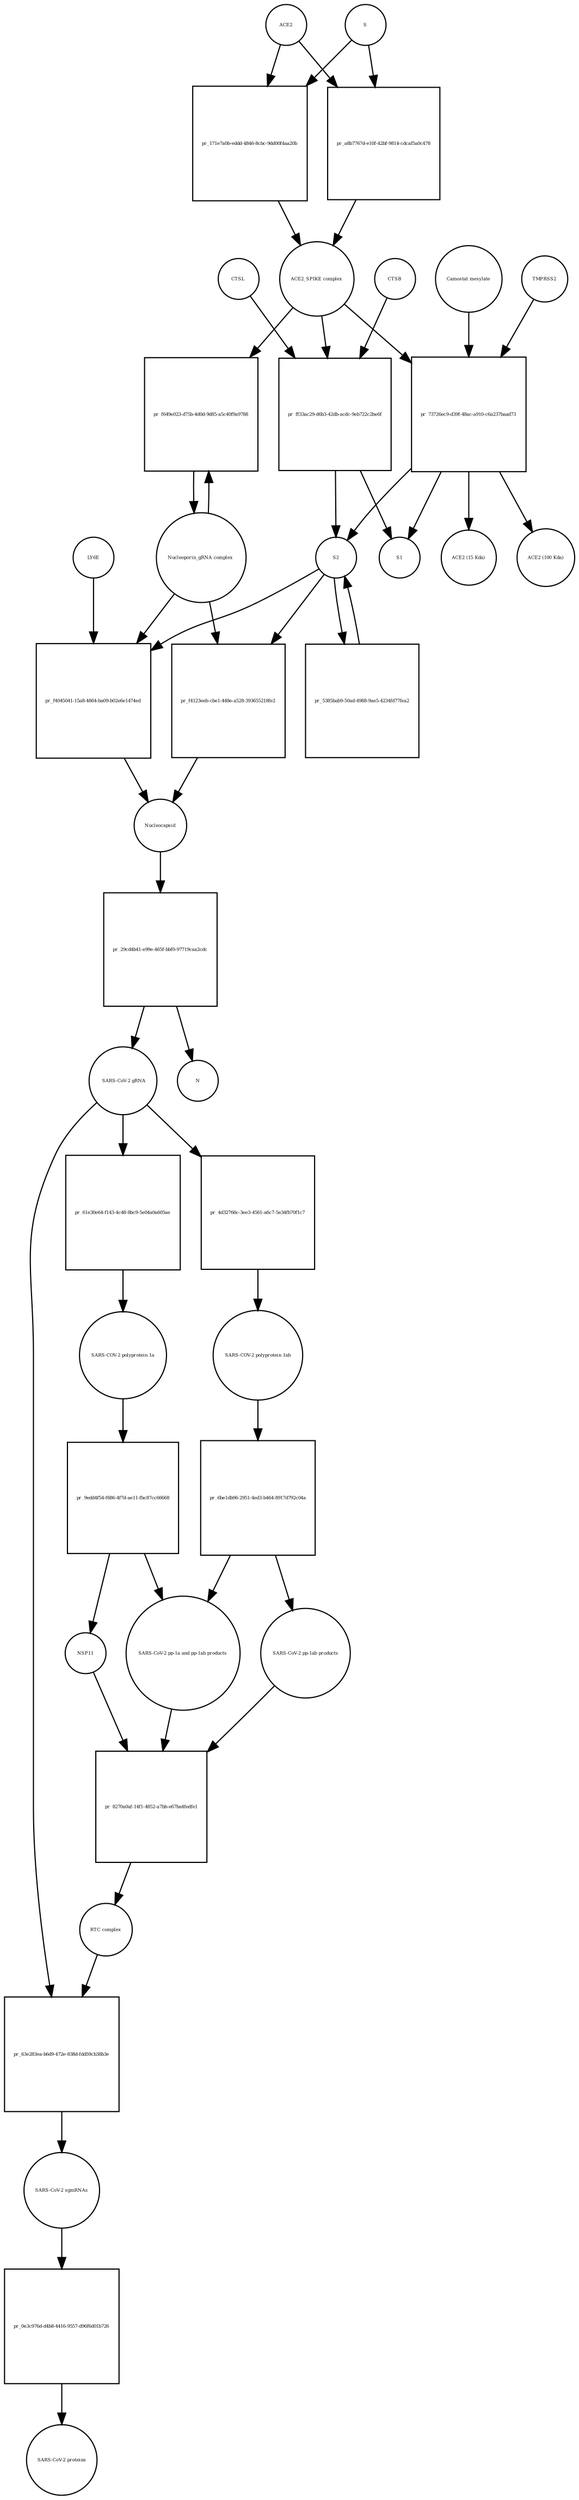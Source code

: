 strict digraph  {
ACE2 [annotation="", bipartite=0, cls=macromolecule, fontsize=4, label=ACE2, shape=circle];
"pr_171e7a0b-eddd-4846-8cbc-9dd00f4aa20b" [annotation="", bipartite=1, cls=process, fontsize=4, label="pr_171e7a0b-eddd-4846-8cbc-9dd00f4aa20b", shape=square];
"ACE2_SPIKE complex" [annotation="", bipartite=0, cls=complex, fontsize=4, label="ACE2_SPIKE complex", shape=circle];
S [annotation="", bipartite=0, cls="macromolecule multimer", fontsize=4, label=S, shape=circle];
"Nucleoporin_gRNA complex " [annotation="", bipartite=0, cls=complex, fontsize=4, label="Nucleoporin_gRNA complex ", shape=circle];
"pr_f649e023-d75b-4d0d-9d85-a5c40f9a9788" [annotation="", bipartite=1, cls=process, fontsize=4, label="pr_f649e023-d75b-4d0d-9d85-a5c40f9a9788", shape=square];
"pr_ff33ac29-d6b3-42db-acdc-9eb722c2be6f" [annotation="", bipartite=1, cls=process, fontsize=4, label="pr_ff33ac29-d6b3-42db-acdc-9eb722c2be6f", shape=square];
S2 [annotation="", bipartite=0, cls=macromolecule, fontsize=4, label=S2, shape=circle];
CTSB [annotation="", bipartite=0, cls=macromolecule, fontsize=4, label=CTSB, shape=circle];
CTSL [annotation="", bipartite=0, cls=macromolecule, fontsize=4, label=CTSL, shape=circle];
S1 [annotation="", bipartite=0, cls=macromolecule, fontsize=4, label=S1, shape=circle];
"pr_73726ec9-d39f-48ac-a910-c6a237baad73" [annotation="", bipartite=1, cls=process, fontsize=4, label="pr_73726ec9-d39f-48ac-a910-c6a237baad73", shape=square];
TMPRSS2 [annotation="", bipartite=0, cls=macromolecule, fontsize=4, label=TMPRSS2, shape=circle];
"Camostat mesylate" [annotation="urn_miriam_pubchem.compound_2536", bipartite=0, cls="simple chemical", fontsize=4, label="Camostat mesylate", shape=circle];
"ACE2 (15 Kda)" [annotation="", bipartite=0, cls=macromolecule, fontsize=4, label="ACE2 (15 Kda)", shape=circle];
"ACE2 (100 Kda)" [annotation="", bipartite=0, cls=macromolecule, fontsize=4, label="ACE2 (100 Kda)", shape=circle];
"pr_a8b7767d-e10f-42bf-9814-cdcaf5a0c478" [annotation="", bipartite=1, cls=process, fontsize=4, label="pr_a8b7767d-e10f-42bf-9814-cdcaf5a0c478", shape=square];
"pr_f4045041-15a8-4864-ba09-b02e6e1474ed" [annotation="", bipartite=1, cls=process, fontsize=4, label="pr_f4045041-15a8-4864-ba09-b02e6e1474ed", shape=square];
Nucleocapsid [annotation="", bipartite=0, cls=complex, fontsize=4, label=Nucleocapsid, shape=circle];
LY6E [annotation="", bipartite=0, cls=macromolecule, fontsize=4, label=LY6E, shape=circle];
"pr_5385bab9-50ad-4988-9ae5-4234fd77fea2" [annotation="", bipartite=1, cls=process, fontsize=4, label="pr_5385bab9-50ad-4988-9ae5-4234fd77fea2", shape=square];
"pr_f4123eeb-cbe1-448e-a528-393655218fe2" [annotation="", bipartite=1, cls=process, fontsize=4, label="pr_f4123eeb-cbe1-448e-a528-393655218fe2", shape=square];
" SARS-CoV-2 gRNA" [annotation="", bipartite=0, cls="nucleic acid feature", fontsize=4, label=" SARS-CoV-2 gRNA", shape=circle];
"pr_4d32766c-3ee3-4561-a6c7-5e34fb70f1c7" [annotation="", bipartite=1, cls=process, fontsize=4, label="pr_4d32766c-3ee3-4561-a6c7-5e34fb70f1c7", shape=square];
"SARS-COV-2 polyprotein 1ab" [annotation="", bipartite=0, cls=macromolecule, fontsize=4, label="SARS-COV-2 polyprotein 1ab", shape=circle];
"pr_29cd4b41-e99e-465f-bbf0-97719caa2cdc" [annotation="", bipartite=1, cls=process, fontsize=4, label="pr_29cd4b41-e99e-465f-bbf0-97719caa2cdc", shape=square];
N [annotation="", bipartite=0, cls=macromolecule, fontsize=4, label=N, shape=circle];
"pr_63e283ea-b6d9-472e-838d-fdd59cb38b3e" [annotation="", bipartite=1, cls=process, fontsize=4, label="pr_63e283ea-b6d9-472e-838d-fdd59cb38b3e", shape=square];
"SARS-CoV-2 sgmRNAs" [annotation="", bipartite=0, cls=complex, fontsize=4, label="SARS-CoV-2 sgmRNAs", shape=circle];
"RTC complex" [annotation="", bipartite=0, cls=complex, fontsize=4, label="RTC complex", shape=circle];
"pr_0e3c976d-d4b8-4416-9557-d96f6d01b726" [annotation="", bipartite=1, cls=process, fontsize=4, label="pr_0e3c976d-d4b8-4416-9557-d96f6d01b726", shape=square];
"SARS-CoV-2 proteins" [annotation="", bipartite=0, cls=complex, fontsize=4, label="SARS-CoV-2 proteins", shape=circle];
"pr_6be1db96-2951-4ed3-b464-8917d792c04a" [annotation="", bipartite=1, cls=process, fontsize=4, label="pr_6be1db96-2951-4ed3-b464-8917d792c04a", shape=square];
"SARS-CoV-2 pp-1ab products" [annotation="", bipartite=0, cls=complex, fontsize=4, label="SARS-CoV-2 pp-1ab products", shape=circle];
"SARS-CoV-2 pp-1a and pp-1ab products" [annotation="", bipartite=0, cls=complex, fontsize=4, label="SARS-CoV-2 pp-1a and pp-1ab products", shape=circle];
"pr_8270a0af-14f1-4852-a7bb-e67ba4fedfe1" [annotation="", bipartite=1, cls=process, fontsize=4, label="pr_8270a0af-14f1-4852-a7bb-e67ba4fedfe1", shape=square];
NSP11 [annotation="", bipartite=0, cls=macromolecule, fontsize=4, label=NSP11, shape=circle];
"SARS-COV-2 polyprotein 1a" [annotation="", bipartite=0, cls=macromolecule, fontsize=4, label="SARS-COV-2 polyprotein 1a", shape=circle];
"pr_9edd4f54-f686-4f7d-ae11-fbc87cc66668" [annotation="", bipartite=1, cls=process, fontsize=4, label="pr_9edd4f54-f686-4f7d-ae11-fbc87cc66668", shape=square];
"pr_61e30e64-f143-4c48-8bc9-5e04a0a605ae" [annotation="", bipartite=1, cls=process, fontsize=4, label="pr_61e30e64-f143-4c48-8bc9-5e04a0a605ae", shape=square];
ACE2 -> "pr_171e7a0b-eddd-4846-8cbc-9dd00f4aa20b"  [annotation="", interaction_type=consumption];
ACE2 -> "pr_a8b7767d-e10f-42bf-9814-cdcaf5a0c478"  [annotation="", interaction_type=consumption];
"pr_171e7a0b-eddd-4846-8cbc-9dd00f4aa20b" -> "ACE2_SPIKE complex"  [annotation="", interaction_type=production];
"ACE2_SPIKE complex" -> "pr_f649e023-d75b-4d0d-9d85-a5c40f9a9788"  [annotation="urn_miriam_pubmed_32142651|urn_miriam_pubmed_32094589", interaction_type=stimulation];
"ACE2_SPIKE complex" -> "pr_ff33ac29-d6b3-42db-acdc-9eb722c2be6f"  [annotation="", interaction_type=consumption];
"ACE2_SPIKE complex" -> "pr_73726ec9-d39f-48ac-a910-c6a237baad73"  [annotation="", interaction_type=consumption];
S -> "pr_171e7a0b-eddd-4846-8cbc-9dd00f4aa20b"  [annotation="", interaction_type=consumption];
S -> "pr_a8b7767d-e10f-42bf-9814-cdcaf5a0c478"  [annotation="", interaction_type=consumption];
"Nucleoporin_gRNA complex " -> "pr_f649e023-d75b-4d0d-9d85-a5c40f9a9788"  [annotation="", interaction_type=consumption];
"Nucleoporin_gRNA complex " -> "pr_f4045041-15a8-4864-ba09-b02e6e1474ed"  [annotation="", interaction_type=consumption];
"Nucleoporin_gRNA complex " -> "pr_f4123eeb-cbe1-448e-a528-393655218fe2"  [annotation="", interaction_type=consumption];
"pr_f649e023-d75b-4d0d-9d85-a5c40f9a9788" -> "Nucleoporin_gRNA complex "  [annotation="", interaction_type=production];
"pr_ff33ac29-d6b3-42db-acdc-9eb722c2be6f" -> S2  [annotation="", interaction_type=production];
"pr_ff33ac29-d6b3-42db-acdc-9eb722c2be6f" -> S1  [annotation="", interaction_type=production];
S2 -> "pr_f4045041-15a8-4864-ba09-b02e6e1474ed"  [annotation="urn_miriam_doi_10.1101%2F2020.03.05.979260|urn_miriam_doi_10.1101%2F2020.04.02.021469", interaction_type=stimulation];
S2 -> "pr_5385bab9-50ad-4988-9ae5-4234fd77fea2"  [annotation="", interaction_type=consumption];
S2 -> "pr_f4123eeb-cbe1-448e-a528-393655218fe2"  [annotation="", interaction_type=stimulation];
CTSB -> "pr_ff33ac29-d6b3-42db-acdc-9eb722c2be6f"  [annotation=urn_miriam_pubmed_32142651, interaction_type=catalysis];
CTSL -> "pr_ff33ac29-d6b3-42db-acdc-9eb722c2be6f"  [annotation=urn_miriam_pubmed_32142651, interaction_type=catalysis];
"pr_73726ec9-d39f-48ac-a910-c6a237baad73" -> S2  [annotation="", interaction_type=production];
"pr_73726ec9-d39f-48ac-a910-c6a237baad73" -> S1  [annotation="", interaction_type=production];
"pr_73726ec9-d39f-48ac-a910-c6a237baad73" -> "ACE2 (15 Kda)"  [annotation="", interaction_type=production];
"pr_73726ec9-d39f-48ac-a910-c6a237baad73" -> "ACE2 (100 Kda)"  [annotation="", interaction_type=production];
TMPRSS2 -> "pr_73726ec9-d39f-48ac-a910-c6a237baad73"  [annotation="urn_miriam_pubmed_32142651|urn_miriam_pubmed_32094589|urn_miriam_pubmed_24227843", interaction_type=catalysis];
"Camostat mesylate" -> "pr_73726ec9-d39f-48ac-a910-c6a237baad73"  [annotation="urn_miriam_pubmed_32142651|urn_miriam_pubmed_32094589|urn_miriam_pubmed_24227843", interaction_type=inhibition];
"pr_a8b7767d-e10f-42bf-9814-cdcaf5a0c478" -> "ACE2_SPIKE complex"  [annotation="", interaction_type=production];
"pr_f4045041-15a8-4864-ba09-b02e6e1474ed" -> Nucleocapsid  [annotation="", interaction_type=production];
Nucleocapsid -> "pr_29cd4b41-e99e-465f-bbf0-97719caa2cdc"  [annotation="", interaction_type=consumption];
LY6E -> "pr_f4045041-15a8-4864-ba09-b02e6e1474ed"  [annotation="urn_miriam_doi_10.1101%2F2020.03.05.979260|urn_miriam_doi_10.1101%2F2020.04.02.021469", interaction_type=inhibition];
"pr_5385bab9-50ad-4988-9ae5-4234fd77fea2" -> S2  [annotation="", interaction_type=production];
"pr_f4123eeb-cbe1-448e-a528-393655218fe2" -> Nucleocapsid  [annotation="", interaction_type=production];
" SARS-CoV-2 gRNA" -> "pr_4d32766c-3ee3-4561-a6c7-5e34fb70f1c7"  [annotation="", interaction_type=consumption];
" SARS-CoV-2 gRNA" -> "pr_63e283ea-b6d9-472e-838d-fdd59cb38b3e"  [annotation="", interaction_type=consumption];
" SARS-CoV-2 gRNA" -> "pr_61e30e64-f143-4c48-8bc9-5e04a0a605ae"  [annotation="", interaction_type=consumption];
"pr_4d32766c-3ee3-4561-a6c7-5e34fb70f1c7" -> "SARS-COV-2 polyprotein 1ab"  [annotation="", interaction_type=production];
"SARS-COV-2 polyprotein 1ab" -> "pr_6be1db96-2951-4ed3-b464-8917d792c04a"  [annotation=urn_miriam_pubmed_31226023, interaction_type=catalysis];
"pr_29cd4b41-e99e-465f-bbf0-97719caa2cdc" -> " SARS-CoV-2 gRNA"  [annotation="", interaction_type=production];
"pr_29cd4b41-e99e-465f-bbf0-97719caa2cdc" -> N  [annotation="", interaction_type=production];
"pr_63e283ea-b6d9-472e-838d-fdd59cb38b3e" -> "SARS-CoV-2 sgmRNAs"  [annotation="", interaction_type=production];
"SARS-CoV-2 sgmRNAs" -> "pr_0e3c976d-d4b8-4416-9557-d96f6d01b726"  [annotation="", interaction_type=consumption];
"RTC complex" -> "pr_63e283ea-b6d9-472e-838d-fdd59cb38b3e"  [annotation=urn_miriam_pubmed_31226023, interaction_type="necessary stimulation"];
"pr_0e3c976d-d4b8-4416-9557-d96f6d01b726" -> "SARS-CoV-2 proteins"  [annotation="", interaction_type=production];
"pr_6be1db96-2951-4ed3-b464-8917d792c04a" -> "SARS-CoV-2 pp-1ab products"  [annotation="", interaction_type=production];
"pr_6be1db96-2951-4ed3-b464-8917d792c04a" -> "SARS-CoV-2 pp-1a and pp-1ab products"  [annotation="", interaction_type=production];
"SARS-CoV-2 pp-1ab products" -> "pr_8270a0af-14f1-4852-a7bb-e67ba4fedfe1"  [annotation="", interaction_type=consumption];
"SARS-CoV-2 pp-1a and pp-1ab products" -> "pr_8270a0af-14f1-4852-a7bb-e67ba4fedfe1"  [annotation="", interaction_type=consumption];
"pr_8270a0af-14f1-4852-a7bb-e67ba4fedfe1" -> "RTC complex"  [annotation="", interaction_type=production];
NSP11 -> "pr_8270a0af-14f1-4852-a7bb-e67ba4fedfe1"  [annotation="", interaction_type=consumption];
"SARS-COV-2 polyprotein 1a" -> "pr_9edd4f54-f686-4f7d-ae11-fbc87cc66668"  [annotation=urn_miriam_pubmed_31226023, interaction_type=catalysis];
"pr_9edd4f54-f686-4f7d-ae11-fbc87cc66668" -> NSP11  [annotation="", interaction_type=production];
"pr_9edd4f54-f686-4f7d-ae11-fbc87cc66668" -> "SARS-CoV-2 pp-1a and pp-1ab products"  [annotation="", interaction_type=production];
"pr_61e30e64-f143-4c48-8bc9-5e04a0a605ae" -> "SARS-COV-2 polyprotein 1a"  [annotation="", interaction_type=production];
}
